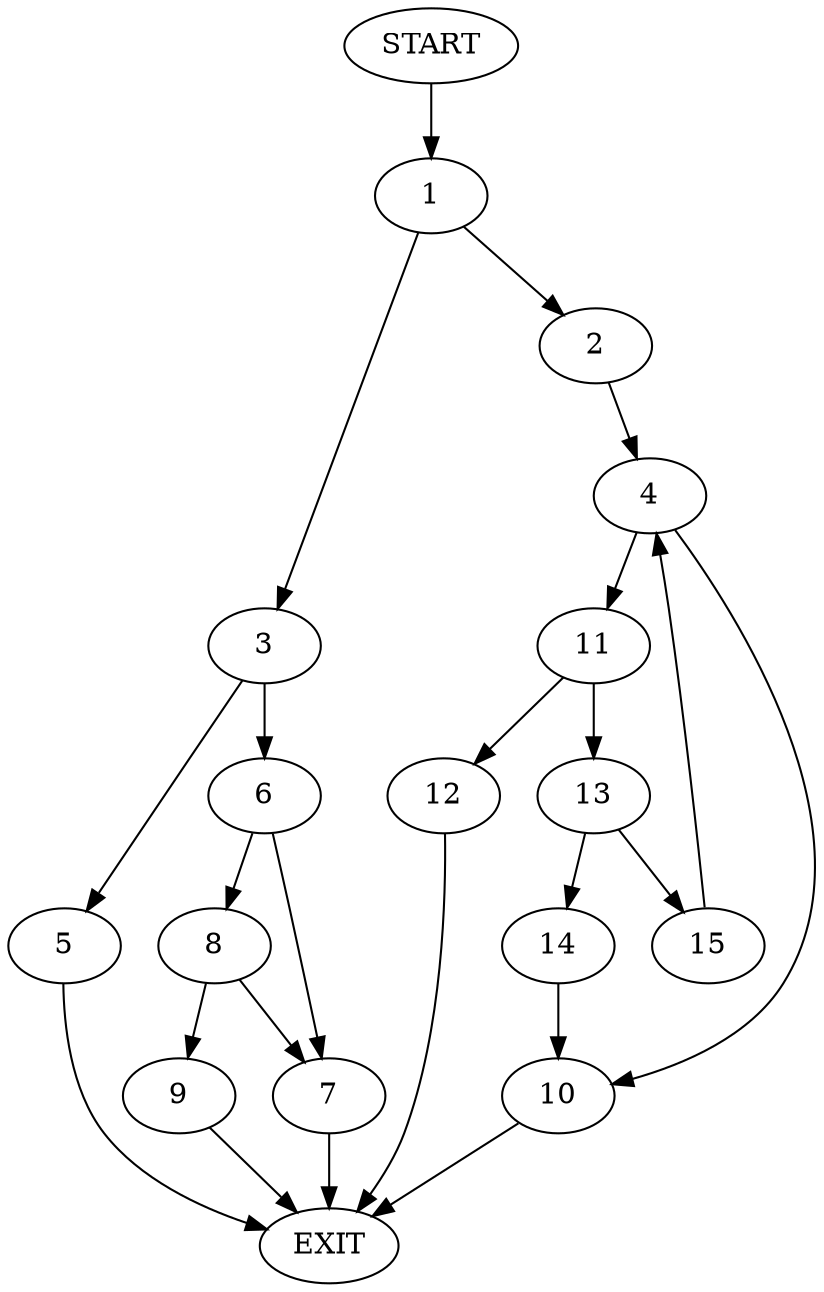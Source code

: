 digraph {
0 [label="START"]
16 [label="EXIT"]
0 -> 1
1 -> 2
1 -> 3
2 -> 4
3 -> 5
3 -> 6
6 -> 7
6 -> 8
5 -> 16
7 -> 16
8 -> 9
8 -> 7
9 -> 16
4 -> 10
4 -> 11
11 -> 12
11 -> 13
10 -> 16
13 -> 14
13 -> 15
12 -> 16
15 -> 4
14 -> 10
}
